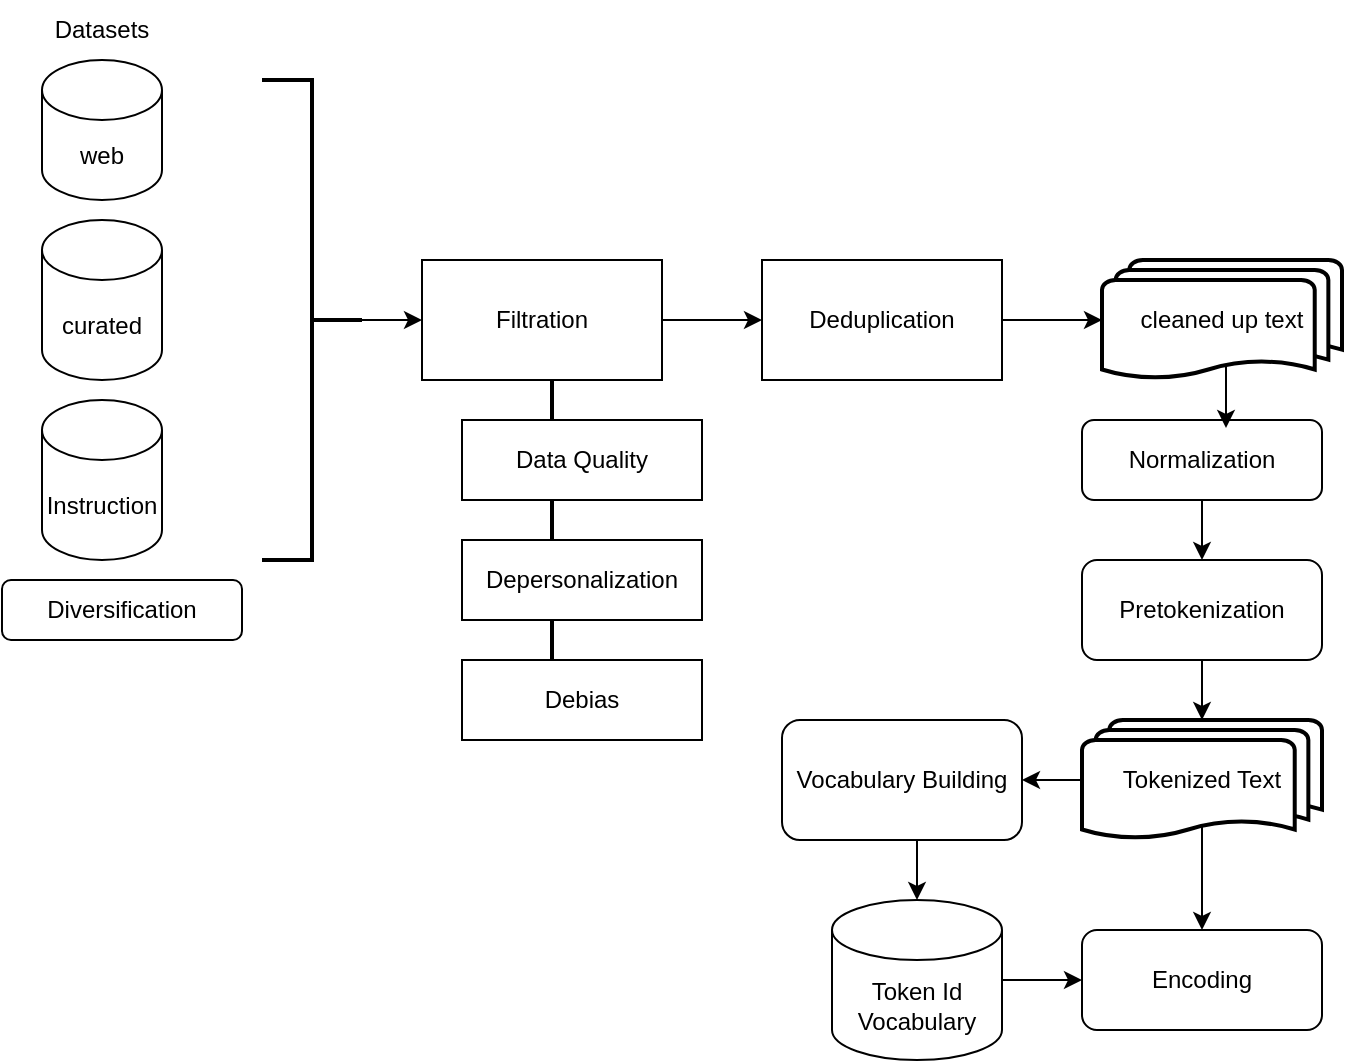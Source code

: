 <mxfile version="24.7.5">
  <diagram name="Page-1" id="u5qNZRLe7pSVD67M0vTA">
    <mxGraphModel dx="1364" dy="843" grid="1" gridSize="10" guides="1" tooltips="1" connect="1" arrows="1" fold="1" page="1" pageScale="1" pageWidth="850" pageHeight="1100" math="0" shadow="0">
      <root>
        <mxCell id="0" />
        <mxCell id="1" parent="0" />
        <mxCell id="FVjhk5phM0fLEEyvX9Ya-1" value="web" style="shape=cylinder3;whiteSpace=wrap;html=1;boundedLbl=1;backgroundOutline=1;size=15;" vertex="1" parent="1">
          <mxGeometry x="50" y="190" width="60" height="70" as="geometry" />
        </mxCell>
        <mxCell id="FVjhk5phM0fLEEyvX9Ya-2" value="curated" style="shape=cylinder3;whiteSpace=wrap;html=1;boundedLbl=1;backgroundOutline=1;size=15;" vertex="1" parent="1">
          <mxGeometry x="50" y="270" width="60" height="80" as="geometry" />
        </mxCell>
        <mxCell id="FVjhk5phM0fLEEyvX9Ya-3" value="Instruction" style="shape=cylinder3;whiteSpace=wrap;html=1;boundedLbl=1;backgroundOutline=1;size=15;" vertex="1" parent="1">
          <mxGeometry x="50" y="360" width="60" height="80" as="geometry" />
        </mxCell>
        <mxCell id="FVjhk5phM0fLEEyvX9Ya-8" style="edgeStyle=orthogonalEdgeStyle;rounded=0;orthogonalLoop=1;jettySize=auto;html=1;exitX=0;exitY=0.5;exitDx=0;exitDy=0;exitPerimeter=0;entryX=0;entryY=0.5;entryDx=0;entryDy=0;" edge="1" parent="1" source="FVjhk5phM0fLEEyvX9Ya-4" target="FVjhk5phM0fLEEyvX9Ya-6">
          <mxGeometry relative="1" as="geometry" />
        </mxCell>
        <mxCell id="FVjhk5phM0fLEEyvX9Ya-4" value="" style="strokeWidth=2;html=1;shape=mxgraph.flowchart.annotation_2;align=left;labelPosition=right;pointerEvents=1;rotation=-180;" vertex="1" parent="1">
          <mxGeometry x="160" y="200" width="50" height="240" as="geometry" />
        </mxCell>
        <mxCell id="FVjhk5phM0fLEEyvX9Ya-9" style="edgeStyle=orthogonalEdgeStyle;rounded=0;orthogonalLoop=1;jettySize=auto;html=1;exitX=1;exitY=0.5;exitDx=0;exitDy=0;entryX=0;entryY=0.5;entryDx=0;entryDy=0;" edge="1" parent="1" source="FVjhk5phM0fLEEyvX9Ya-6" target="FVjhk5phM0fLEEyvX9Ya-7">
          <mxGeometry relative="1" as="geometry" />
        </mxCell>
        <mxCell id="FVjhk5phM0fLEEyvX9Ya-6" value="Filtration" style="rounded=0;whiteSpace=wrap;html=1;" vertex="1" parent="1">
          <mxGeometry x="240" y="290" width="120" height="60" as="geometry" />
        </mxCell>
        <mxCell id="FVjhk5phM0fLEEyvX9Ya-7" value="Deduplication" style="rounded=0;whiteSpace=wrap;html=1;" vertex="1" parent="1">
          <mxGeometry x="410" y="290" width="120" height="60" as="geometry" />
        </mxCell>
        <mxCell id="FVjhk5phM0fLEEyvX9Ya-10" value="Datasets" style="text;html=1;align=center;verticalAlign=middle;whiteSpace=wrap;rounded=0;" vertex="1" parent="1">
          <mxGeometry x="50" y="160" width="60" height="30" as="geometry" />
        </mxCell>
        <mxCell id="FVjhk5phM0fLEEyvX9Ya-11" value="Diversification" style="rounded=1;whiteSpace=wrap;html=1;" vertex="1" parent="1">
          <mxGeometry x="30" y="450" width="120" height="30" as="geometry" />
        </mxCell>
        <mxCell id="FVjhk5phM0fLEEyvX9Ya-20" value="" style="line;strokeWidth=2;direction=south;html=1;" vertex="1" parent="1">
          <mxGeometry x="300" y="350" width="10" height="180" as="geometry" />
        </mxCell>
        <mxCell id="FVjhk5phM0fLEEyvX9Ya-12" value="Data Quality" style="rounded=0;whiteSpace=wrap;html=1;" vertex="1" parent="1">
          <mxGeometry x="260" y="370" width="120" height="40" as="geometry" />
        </mxCell>
        <mxCell id="FVjhk5phM0fLEEyvX9Ya-13" value="Depersonalization" style="rounded=0;whiteSpace=wrap;html=1;" vertex="1" parent="1">
          <mxGeometry x="260" y="430" width="120" height="40" as="geometry" />
        </mxCell>
        <mxCell id="FVjhk5phM0fLEEyvX9Ya-15" value="Debias" style="rounded=0;whiteSpace=wrap;html=1;" vertex="1" parent="1">
          <mxGeometry x="260" y="490" width="120" height="40" as="geometry" />
        </mxCell>
        <mxCell id="FVjhk5phM0fLEEyvX9Ya-22" value="cleaned up text" style="strokeWidth=2;html=1;shape=mxgraph.flowchart.multi-document;whiteSpace=wrap;" vertex="1" parent="1">
          <mxGeometry x="580" y="290" width="120" height="60" as="geometry" />
        </mxCell>
        <mxCell id="FVjhk5phM0fLEEyvX9Ya-23" style="edgeStyle=orthogonalEdgeStyle;rounded=0;orthogonalLoop=1;jettySize=auto;html=1;exitX=1;exitY=0.5;exitDx=0;exitDy=0;entryX=0;entryY=0.5;entryDx=0;entryDy=0;entryPerimeter=0;" edge="1" parent="1" source="FVjhk5phM0fLEEyvX9Ya-7" target="FVjhk5phM0fLEEyvX9Ya-22">
          <mxGeometry relative="1" as="geometry" />
        </mxCell>
        <mxCell id="FVjhk5phM0fLEEyvX9Ya-37" style="edgeStyle=orthogonalEdgeStyle;rounded=0;orthogonalLoop=1;jettySize=auto;html=1;exitX=0.5;exitY=1;exitDx=0;exitDy=0;entryX=0.5;entryY=0;entryDx=0;entryDy=0;" edge="1" parent="1" source="FVjhk5phM0fLEEyvX9Ya-24" target="FVjhk5phM0fLEEyvX9Ya-25">
          <mxGeometry relative="1" as="geometry" />
        </mxCell>
        <mxCell id="FVjhk5phM0fLEEyvX9Ya-24" value="Normalization" style="rounded=1;whiteSpace=wrap;html=1;" vertex="1" parent="1">
          <mxGeometry x="570" y="370" width="120" height="40" as="geometry" />
        </mxCell>
        <mxCell id="FVjhk5phM0fLEEyvX9Ya-25" value="Pretokenization" style="rounded=1;whiteSpace=wrap;html=1;" vertex="1" parent="1">
          <mxGeometry x="570" y="440" width="120" height="50" as="geometry" />
        </mxCell>
        <mxCell id="FVjhk5phM0fLEEyvX9Ya-26" value="Vocabulary Building" style="rounded=1;whiteSpace=wrap;html=1;" vertex="1" parent="1">
          <mxGeometry x="420" y="520" width="120" height="60" as="geometry" />
        </mxCell>
        <mxCell id="FVjhk5phM0fLEEyvX9Ya-40" style="edgeStyle=orthogonalEdgeStyle;rounded=0;orthogonalLoop=1;jettySize=auto;html=1;entryX=0;entryY=0.5;entryDx=0;entryDy=0;" edge="1" parent="1" source="FVjhk5phM0fLEEyvX9Ya-27" target="FVjhk5phM0fLEEyvX9Ya-33">
          <mxGeometry relative="1" as="geometry" />
        </mxCell>
        <mxCell id="FVjhk5phM0fLEEyvX9Ya-27" value="Token Id&lt;div&gt;Vocabulary&lt;/div&gt;" style="shape=cylinder3;whiteSpace=wrap;html=1;boundedLbl=1;backgroundOutline=1;size=15;" vertex="1" parent="1">
          <mxGeometry x="445" y="610" width="85" height="80" as="geometry" />
        </mxCell>
        <mxCell id="FVjhk5phM0fLEEyvX9Ya-28" style="edgeStyle=orthogonalEdgeStyle;rounded=0;orthogonalLoop=1;jettySize=auto;html=1;exitX=0.5;exitY=1;exitDx=0;exitDy=0;entryX=0.5;entryY=0;entryDx=0;entryDy=0;entryPerimeter=0;" edge="1" parent="1" source="FVjhk5phM0fLEEyvX9Ya-26" target="FVjhk5phM0fLEEyvX9Ya-27">
          <mxGeometry relative="1" as="geometry" />
        </mxCell>
        <mxCell id="FVjhk5phM0fLEEyvX9Ya-30" style="edgeStyle=orthogonalEdgeStyle;rounded=0;orthogonalLoop=1;jettySize=auto;html=1;exitX=0;exitY=0.5;exitDx=0;exitDy=0;exitPerimeter=0;entryX=1;entryY=0.5;entryDx=0;entryDy=0;" edge="1" parent="1" source="FVjhk5phM0fLEEyvX9Ya-29" target="FVjhk5phM0fLEEyvX9Ya-26">
          <mxGeometry relative="1" as="geometry" />
        </mxCell>
        <mxCell id="FVjhk5phM0fLEEyvX9Ya-39" style="edgeStyle=orthogonalEdgeStyle;rounded=0;orthogonalLoop=1;jettySize=auto;html=1;exitX=0.5;exitY=0.88;exitDx=0;exitDy=0;exitPerimeter=0;entryX=0.5;entryY=0;entryDx=0;entryDy=0;" edge="1" parent="1" source="FVjhk5phM0fLEEyvX9Ya-29" target="FVjhk5phM0fLEEyvX9Ya-33">
          <mxGeometry relative="1" as="geometry" />
        </mxCell>
        <mxCell id="FVjhk5phM0fLEEyvX9Ya-29" value="Tokenized Text" style="strokeWidth=2;html=1;shape=mxgraph.flowchart.multi-document;whiteSpace=wrap;" vertex="1" parent="1">
          <mxGeometry x="570" y="520" width="120" height="60" as="geometry" />
        </mxCell>
        <mxCell id="FVjhk5phM0fLEEyvX9Ya-33" value="Encoding" style="rounded=1;whiteSpace=wrap;html=1;" vertex="1" parent="1">
          <mxGeometry x="570" y="625" width="120" height="50" as="geometry" />
        </mxCell>
        <mxCell id="FVjhk5phM0fLEEyvX9Ya-36" style="edgeStyle=orthogonalEdgeStyle;rounded=0;orthogonalLoop=1;jettySize=auto;html=1;exitX=0.5;exitY=0.88;exitDx=0;exitDy=0;exitPerimeter=0;entryX=0.6;entryY=0.1;entryDx=0;entryDy=0;entryPerimeter=0;" edge="1" parent="1" source="FVjhk5phM0fLEEyvX9Ya-22" target="FVjhk5phM0fLEEyvX9Ya-24">
          <mxGeometry relative="1" as="geometry" />
        </mxCell>
        <mxCell id="FVjhk5phM0fLEEyvX9Ya-38" style="edgeStyle=orthogonalEdgeStyle;rounded=0;orthogonalLoop=1;jettySize=auto;html=1;exitX=0.5;exitY=1;exitDx=0;exitDy=0;entryX=0.5;entryY=0;entryDx=0;entryDy=0;entryPerimeter=0;" edge="1" parent="1" source="FVjhk5phM0fLEEyvX9Ya-25" target="FVjhk5phM0fLEEyvX9Ya-29">
          <mxGeometry relative="1" as="geometry" />
        </mxCell>
      </root>
    </mxGraphModel>
  </diagram>
</mxfile>
